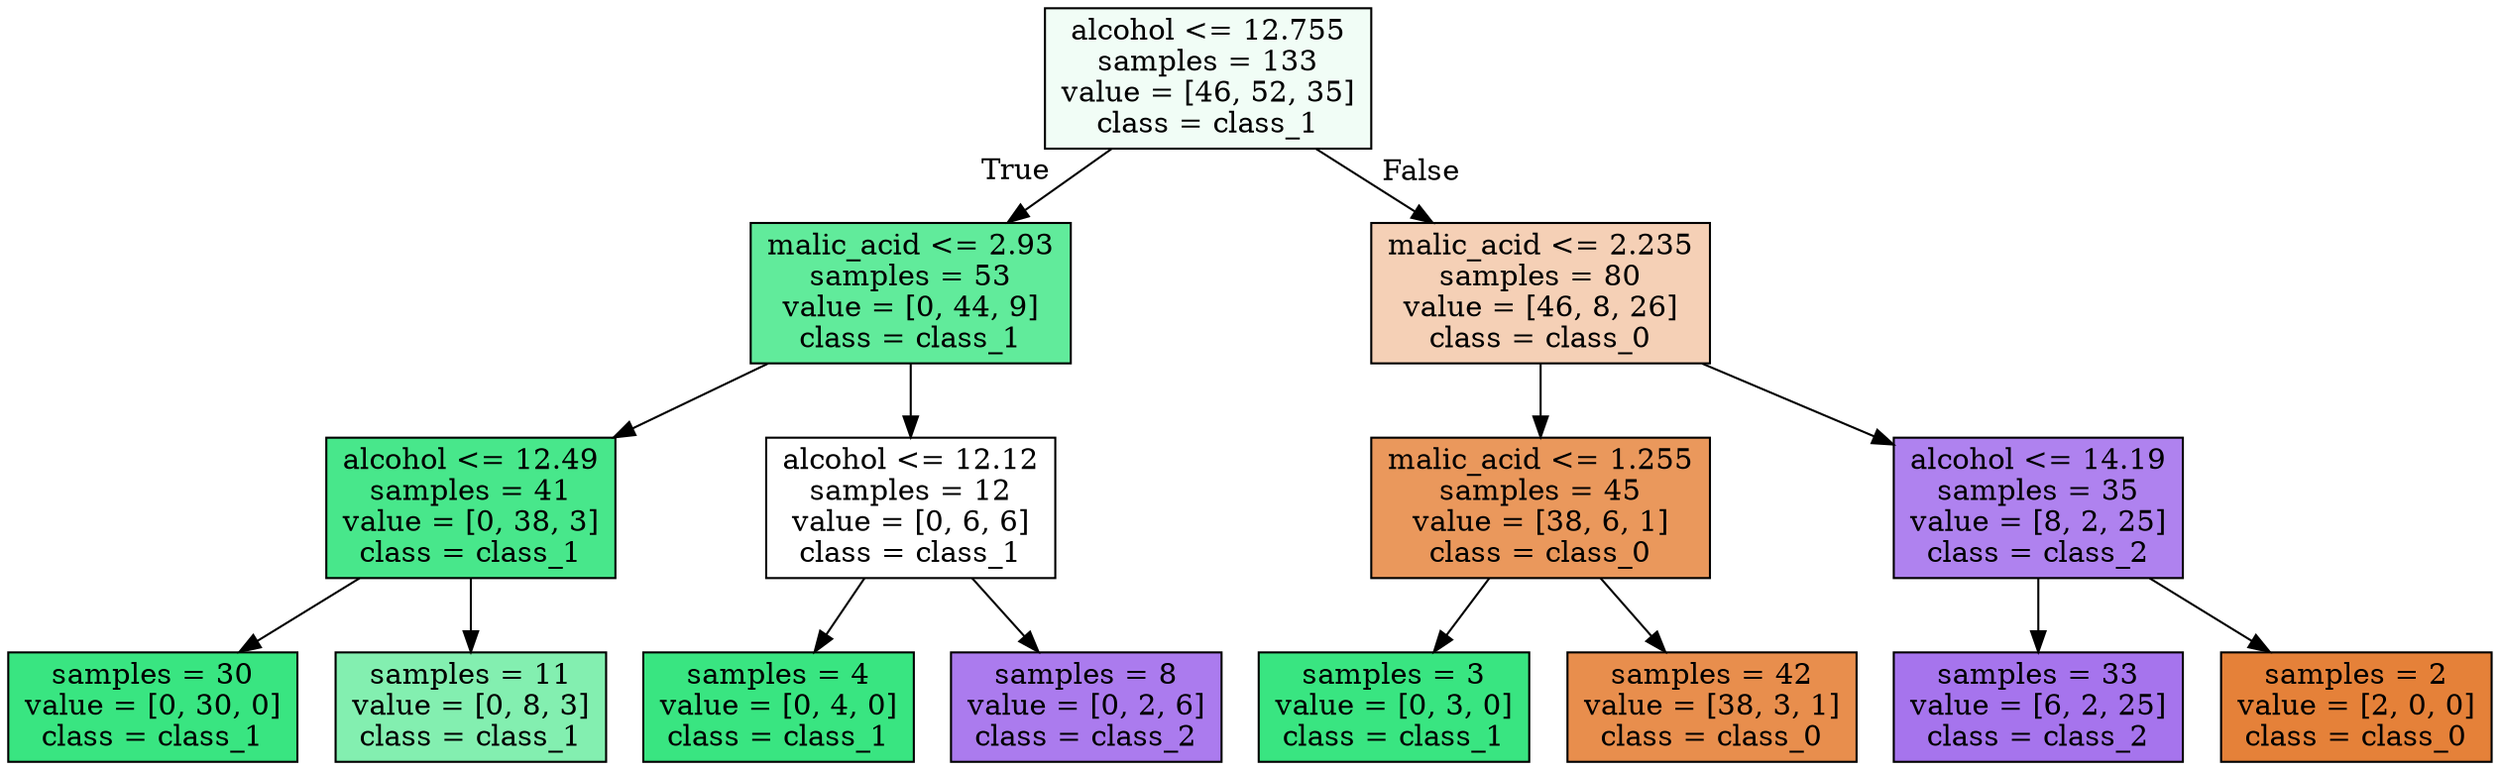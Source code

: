 digraph Tree {
node [shape=box, style="filled", color="black"] ;
0 [label="alcohol <= 12.755\nsamples = 133\nvalue = [46, 52, 35]\nclass = class_1", fillcolor="#39e58112"] ;
1 [label="malic_acid <= 2.93\nsamples = 53\nvalue = [0, 44, 9]\nclass = class_1", fillcolor="#39e581cb"] ;
0 -> 1 [labeldistance=2.5, labelangle=45, headlabel="True"] ;
2 [label="alcohol <= 12.49\nsamples = 41\nvalue = [0, 38, 3]\nclass = class_1", fillcolor="#39e581eb"] ;
1 -> 2 ;
3 [label="samples = 30\nvalue = [0, 30, 0]\nclass = class_1", fillcolor="#39e581ff"] ;
2 -> 3 ;
4 [label="samples = 11\nvalue = [0, 8, 3]\nclass = class_1", fillcolor="#39e5819f"] ;
2 -> 4 ;
5 [label="alcohol <= 12.12\nsamples = 12\nvalue = [0, 6, 6]\nclass = class_1", fillcolor="#39e58100"] ;
1 -> 5 ;
6 [label="samples = 4\nvalue = [0, 4, 0]\nclass = class_1", fillcolor="#39e581ff"] ;
5 -> 6 ;
7 [label="samples = 8\nvalue = [0, 2, 6]\nclass = class_2", fillcolor="#8139e5aa"] ;
5 -> 7 ;
8 [label="malic_acid <= 2.235\nsamples = 80\nvalue = [46, 8, 26]\nclass = class_0", fillcolor="#e581395e"] ;
0 -> 8 [labeldistance=2.5, labelangle=-45, headlabel="False"] ;
9 [label="malic_acid <= 1.255\nsamples = 45\nvalue = [38, 6, 1]\nclass = class_0", fillcolor="#e58139d1"] ;
8 -> 9 ;
10 [label="samples = 3\nvalue = [0, 3, 0]\nclass = class_1", fillcolor="#39e581ff"] ;
9 -> 10 ;
11 [label="samples = 42\nvalue = [38, 3, 1]\nclass = class_0", fillcolor="#e58139e5"] ;
9 -> 11 ;
12 [label="alcohol <= 14.19\nsamples = 35\nvalue = [8, 2, 25]\nclass = class_2", fillcolor="#8139e5a1"] ;
8 -> 12 ;
13 [label="samples = 33\nvalue = [6, 2, 25]\nclass = class_2", fillcolor="#8139e5b3"] ;
12 -> 13 ;
14 [label="samples = 2\nvalue = [2, 0, 0]\nclass = class_0", fillcolor="#e58139ff"] ;
12 -> 14 ;
}